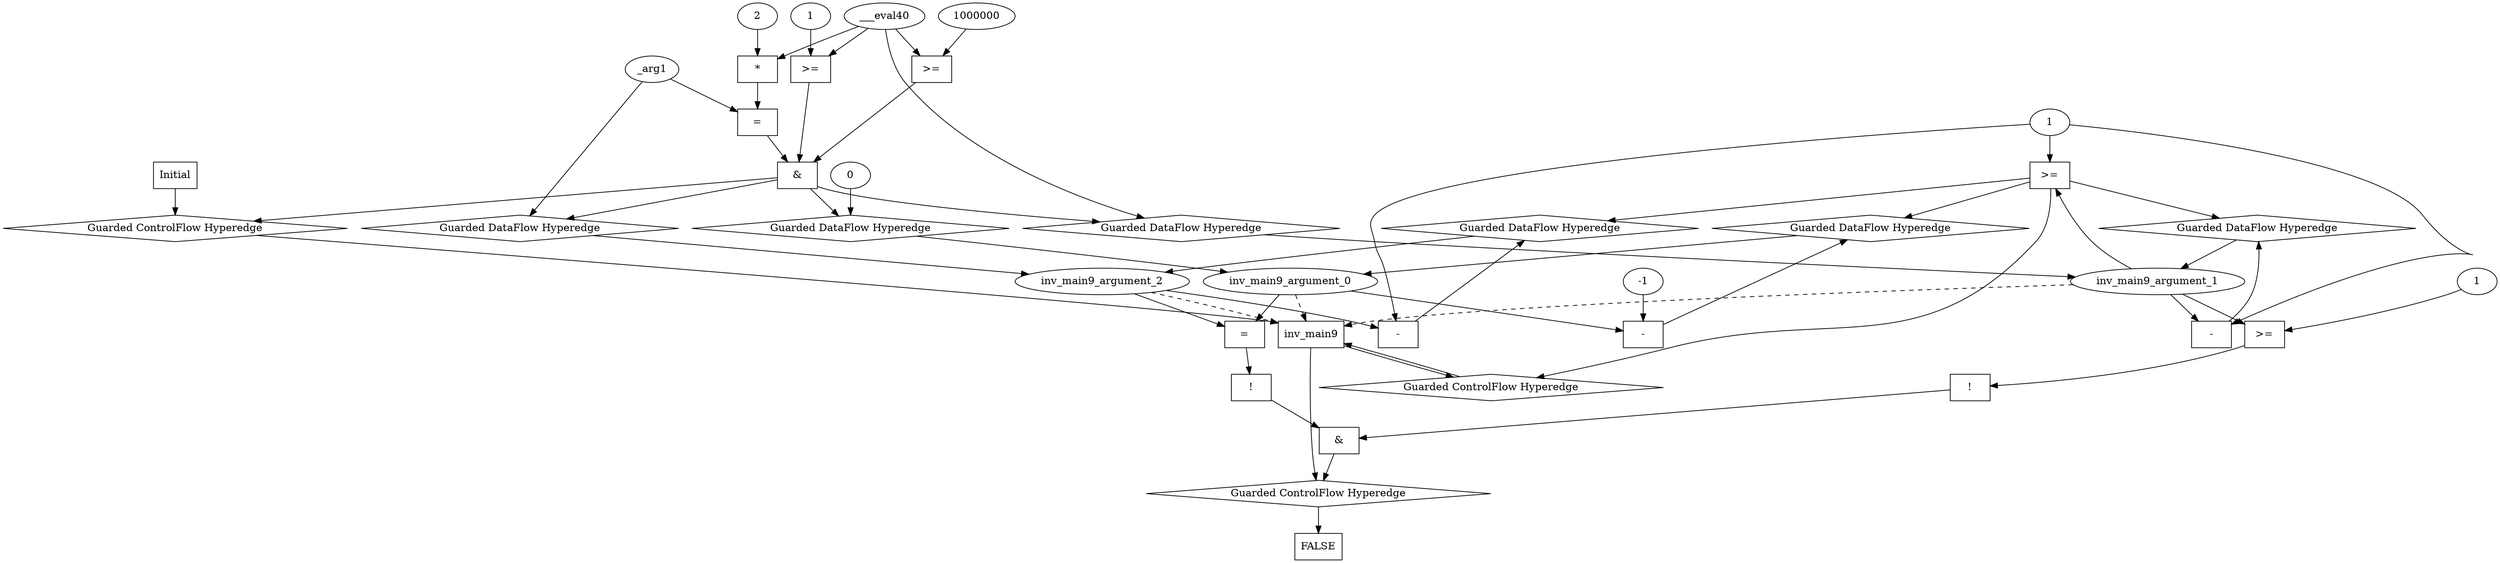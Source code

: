 digraph dag {
inv_main9 [label="inv_main9" shape="rect"];
FALSE [label="FALSE" shape="rect"];
Initial [label="Initial" shape="rect"];
ControlFowHyperEdge_0 [label="Guarded ControlFlow Hyperedge" shape="diamond"];
Initial -> ControlFowHyperEdge_0[label=""]
ControlFowHyperEdge_0 -> inv_main9[label=""]
ControlFowHyperEdge_1 [label="Guarded ControlFlow Hyperedge" shape="diamond"];
inv_main9 -> ControlFowHyperEdge_1[label=""]
ControlFowHyperEdge_1 -> inv_main9[label=""]
ControlFowHyperEdge_2 [label="Guarded ControlFlow Hyperedge" shape="diamond"];
inv_main9 -> ControlFowHyperEdge_2[label=""]
ControlFowHyperEdge_2 -> FALSE[label=""]
inv_main9_argument_0 [label="inv_main9_argument_0" shape="oval"];
inv_main9_argument_0 -> inv_main9[label="" style="dashed"]
inv_main9_argument_1 [label="inv_main9_argument_1" shape="oval"];
inv_main9_argument_1 -> inv_main9[label="" style="dashed"]
inv_main9_argument_2 [label="inv_main9_argument_2" shape="oval"];
inv_main9_argument_2 -> inv_main9[label="" style="dashed"]

xxxinv_main9___Initial_0xxx_and [label="&" shape="rect"];
xxxinv_main9___Initial_0xxxguard_0_node_0 [label=">=" shape="rect"];
xxxinv_main9___Initial_0xxxguard_0_node_2 [label="1"];
xxxinv_main9___Initial_0xxxdataFlow1_node_0->xxxinv_main9___Initial_0xxxguard_0_node_0
xxxinv_main9___Initial_0xxxguard_0_node_2->xxxinv_main9___Initial_0xxxguard_0_node_0

xxxinv_main9___Initial_0xxxguard_0_node_0->xxxinv_main9___Initial_0xxx_and [label=""];
xxxinv_main9___Initial_0xxxguard1_node_0 [label=">=" shape="rect"];
xxxinv_main9___Initial_0xxxguard1_node_1 [label="1000000"];
xxxinv_main9___Initial_0xxxguard1_node_1->xxxinv_main9___Initial_0xxxguard1_node_0
xxxinv_main9___Initial_0xxxdataFlow1_node_0->xxxinv_main9___Initial_0xxxguard1_node_0

xxxinv_main9___Initial_0xxxguard1_node_0->xxxinv_main9___Initial_0xxx_and [label=""];
xxxinv_main9___Initial_0xxxguard2_node_0 [label="=" shape="rect"];
xxxinv_main9___Initial_0xxxguard2_node_1 [label="*" shape="rect"];
xxxinv_main9___Initial_0xxxguard2_node_2 [label="2"];
xxxinv_main9___Initial_0xxxguard2_node_1->xxxinv_main9___Initial_0xxxguard2_node_0
xxxinv_main9___Initial_0xxxdataFlow2_node_0->xxxinv_main9___Initial_0xxxguard2_node_0
xxxinv_main9___Initial_0xxxguard2_node_2->xxxinv_main9___Initial_0xxxguard2_node_1
xxxinv_main9___Initial_0xxxdataFlow1_node_0->xxxinv_main9___Initial_0xxxguard2_node_1

xxxinv_main9___Initial_0xxxguard2_node_0->xxxinv_main9___Initial_0xxx_and [label=""];
xxxinv_main9___Initial_0xxx_and->ControlFowHyperEdge_0 [label=""];
xxxinv_main9___Initial_0xxxdataFlow_0_node_0 [label="0"];

xxxinv_main9___Initial_0xxxdataFlow_0_node_0->DataFowHyperEdge_0_inv_main9_argument_0 [label=""];
xxxinv_main9___Initial_0xxxdataFlow1_node_0 [label="___eval40"];

xxxinv_main9___Initial_0xxxdataFlow1_node_0->DataFowHyperEdge_0_inv_main9_argument_1 [label=""];
xxxinv_main9___Initial_0xxxdataFlow2_node_0 [label="_arg1"];

xxxinv_main9___Initial_0xxxdataFlow2_node_0->DataFowHyperEdge_0_inv_main9_argument_2 [label=""];
xxxinv_main9___inv_main9_1xxxguard_0_node_0 [label=">=" shape="rect"];
inv_main9_argument_1->xxxinv_main9___inv_main9_1xxxguard_0_node_0
xxxinv_main9___inv_main9_1xxxdataFlow1_node_2->xxxinv_main9___inv_main9_1xxxguard_0_node_0

xxxinv_main9___inv_main9_1xxxguard_0_node_0->ControlFowHyperEdge_1 [label=""];
xxxinv_main9___inv_main9_1xxxdataFlow_0_node_0 [label="-" shape="rect"];
xxxinv_main9___inv_main9_1xxxdataFlow_0_node_2 [label="-1"];
inv_main9_argument_0->xxxinv_main9___inv_main9_1xxxdataFlow_0_node_0
xxxinv_main9___inv_main9_1xxxdataFlow_0_node_2->xxxinv_main9___inv_main9_1xxxdataFlow_0_node_0

xxxinv_main9___inv_main9_1xxxdataFlow_0_node_0->DataFowHyperEdge_1_inv_main9_argument_0 [label=""];
xxxinv_main9___inv_main9_1xxxdataFlow1_node_0 [label="-" shape="rect"];
xxxinv_main9___inv_main9_1xxxdataFlow1_node_2 [label="1"];
inv_main9_argument_1->xxxinv_main9___inv_main9_1xxxdataFlow1_node_0
xxxinv_main9___inv_main9_1xxxdataFlow1_node_2->xxxinv_main9___inv_main9_1xxxdataFlow1_node_0

xxxinv_main9___inv_main9_1xxxdataFlow1_node_0->DataFowHyperEdge_1_inv_main9_argument_1 [label=""];
xxxinv_main9___inv_main9_1xxxdataFlow2_node_0 [label="-" shape="rect"];
inv_main9_argument_2->xxxinv_main9___inv_main9_1xxxdataFlow2_node_0
xxxinv_main9___inv_main9_1xxxdataFlow1_node_2->xxxinv_main9___inv_main9_1xxxdataFlow2_node_0

xxxinv_main9___inv_main9_1xxxdataFlow2_node_0->DataFowHyperEdge_1_inv_main9_argument_2 [label=""];
xxxFALSE___inv_main9_2xxx_and [label="&" shape="rect"];
xxxFALSE___inv_main9_2xxxguard_0_node_0 [label="!" shape="rect"];
xxxFALSE___inv_main9_2xxxguard_0_node_1 [label="=" shape="rect"];
xxxFALSE___inv_main9_2xxxguard_0_node_1->xxxFALSE___inv_main9_2xxxguard_0_node_0
inv_main9_argument_0->xxxFALSE___inv_main9_2xxxguard_0_node_1
inv_main9_argument_2->xxxFALSE___inv_main9_2xxxguard_0_node_1

xxxFALSE___inv_main9_2xxxguard_0_node_0->xxxFALSE___inv_main9_2xxx_and [label=""];
xxxFALSE___inv_main9_2xxxguard1_node_0 [label="!" shape="rect"];
xxxFALSE___inv_main9_2xxxguard1_node_1 [label=">=" shape="rect"];
xxxFALSE___inv_main9_2xxxguard1_node_3 [label="1"];
xxxFALSE___inv_main9_2xxxguard1_node_1->xxxFALSE___inv_main9_2xxxguard1_node_0
inv_main9_argument_1->xxxFALSE___inv_main9_2xxxguard1_node_1
xxxFALSE___inv_main9_2xxxguard1_node_3->xxxFALSE___inv_main9_2xxxguard1_node_1

xxxFALSE___inv_main9_2xxxguard1_node_0->xxxFALSE___inv_main9_2xxx_and [label=""];
xxxFALSE___inv_main9_2xxx_and->ControlFowHyperEdge_2 [label=""];
DataFowHyperEdge_0_inv_main9_argument_0 [label="Guarded DataFlow Hyperedge" shape="diamond"];
DataFowHyperEdge_0_inv_main9_argument_0 -> inv_main9_argument_0[label=""]
xxxinv_main9___Initial_0xxx_and -> DataFowHyperEdge_0_inv_main9_argument_0[label=""]
DataFowHyperEdge_0_inv_main9_argument_1 [label="Guarded DataFlow Hyperedge" shape="diamond"];
DataFowHyperEdge_0_inv_main9_argument_1 -> inv_main9_argument_1[label=""]
xxxinv_main9___Initial_0xxx_and -> DataFowHyperEdge_0_inv_main9_argument_1[label=""]
DataFowHyperEdge_0_inv_main9_argument_2 [label="Guarded DataFlow Hyperedge" shape="diamond"];
DataFowHyperEdge_0_inv_main9_argument_2 -> inv_main9_argument_2[label=""]
xxxinv_main9___Initial_0xxx_and -> DataFowHyperEdge_0_inv_main9_argument_2[label=""]
DataFowHyperEdge_1_inv_main9_argument_0 [label="Guarded DataFlow Hyperedge" shape="diamond"];
DataFowHyperEdge_1_inv_main9_argument_0 -> inv_main9_argument_0[label=""]
xxxinv_main9___inv_main9_1xxxguard_0_node_0 -> DataFowHyperEdge_1_inv_main9_argument_0[label=""]
DataFowHyperEdge_1_inv_main9_argument_1 [label="Guarded DataFlow Hyperedge" shape="diamond"];
DataFowHyperEdge_1_inv_main9_argument_1 -> inv_main9_argument_1[label=""]
xxxinv_main9___inv_main9_1xxxguard_0_node_0 -> DataFowHyperEdge_1_inv_main9_argument_1[label=""]
DataFowHyperEdge_1_inv_main9_argument_2 [label="Guarded DataFlow Hyperedge" shape="diamond"];
DataFowHyperEdge_1_inv_main9_argument_2 -> inv_main9_argument_2[label=""]
xxxinv_main9___inv_main9_1xxxguard_0_node_0 -> DataFowHyperEdge_1_inv_main9_argument_2[label=""]
}
